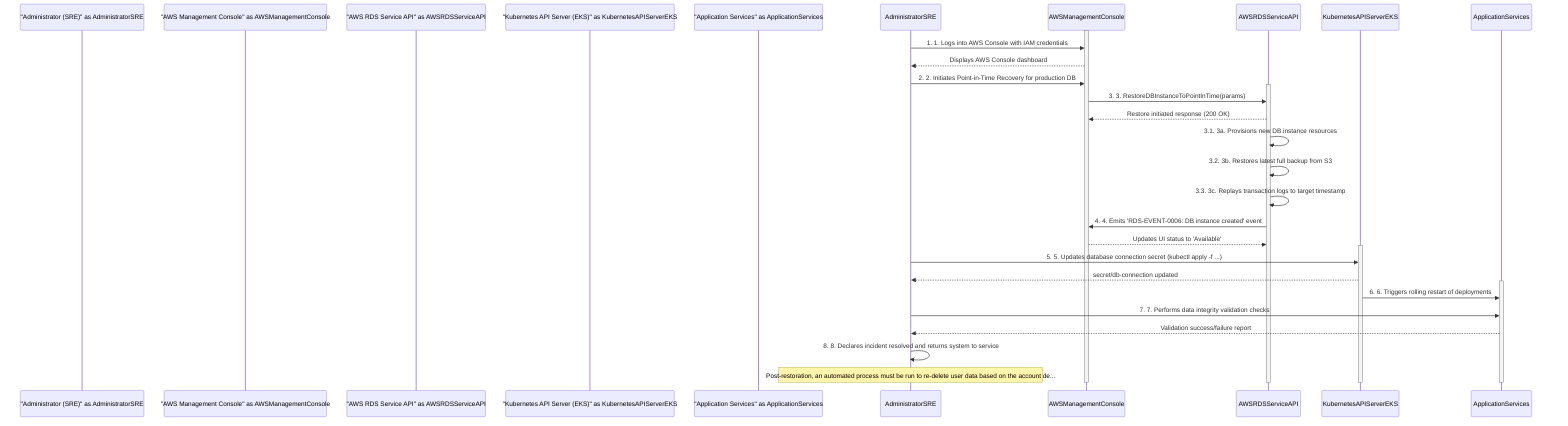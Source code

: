 sequenceDiagram
    participant "Administrator (SRE)" as AdministratorSRE
    participant "AWS Management Console" as AWSManagementConsole
    participant "AWS RDS Service API" as AWSRDSServiceAPI
    participant "Kubernetes API Server (EKS)" as KubernetesAPIServerEKS
    participant "Application Services" as ApplicationServices

    activate AWSManagementConsole
    AdministratorSRE->>AWSManagementConsole: 1. 1. Logs into AWS Console with IAM credentials
    AWSManagementConsole-->>AdministratorSRE: Displays AWS Console dashboard
    AdministratorSRE->>AWSManagementConsole: 2. 2. Initiates Point-in-Time Recovery for production DB
    activate AWSRDSServiceAPI
    AWSManagementConsole->>AWSRDSServiceAPI: 3. 3. RestoreDBInstanceToPointInTime(params)
    AWSRDSServiceAPI-->>AWSManagementConsole: Restore initiated response (200 OK)
    AWSRDSServiceAPI->>AWSRDSServiceAPI: 3.1. 3a. Provisions new DB instance resources
    AWSRDSServiceAPI->>AWSRDSServiceAPI: 3.2. 3b. Restores latest full backup from S3
    AWSRDSServiceAPI->>AWSRDSServiceAPI: 3.3. 3c. Replays transaction logs to target timestamp
    AWSRDSServiceAPI->>AWSManagementConsole: 4. 4. Emits 'RDS-EVENT-0006: DB instance created' event
    AWSManagementConsole-->>AWSRDSServiceAPI: Updates UI status to 'Available'
    activate KubernetesAPIServerEKS
    AdministratorSRE->>KubernetesAPIServerEKS: 5. 5. Updates database connection secret (kubectl apply -f ...)
    KubernetesAPIServerEKS-->>AdministratorSRE: secret/db-connection updated
    activate ApplicationServices
    KubernetesAPIServerEKS->>ApplicationServices: 6. 6. Triggers rolling restart of deployments
    AdministratorSRE->>ApplicationServices: 7. 7. Performs data integrity validation checks
    ApplicationServices-->>AdministratorSRE: Validation success/failure report
    AdministratorSRE->>AdministratorSRE: 8. 8. Declares incident resolved and returns system to service

    note over AdministratorSRE: Post-restoration, an automated process must be run to re-delete user data based on the account de...

    deactivate ApplicationServices
    deactivate KubernetesAPIServerEKS
    deactivate AWSRDSServiceAPI
    deactivate AWSManagementConsole